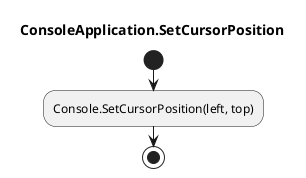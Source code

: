 @startuml ConsoleApplication.SetCursorPosition
title ConsoleApplication.SetCursorPosition
start
:Console.SetCursorPosition(left, top);
stop
@enduml
